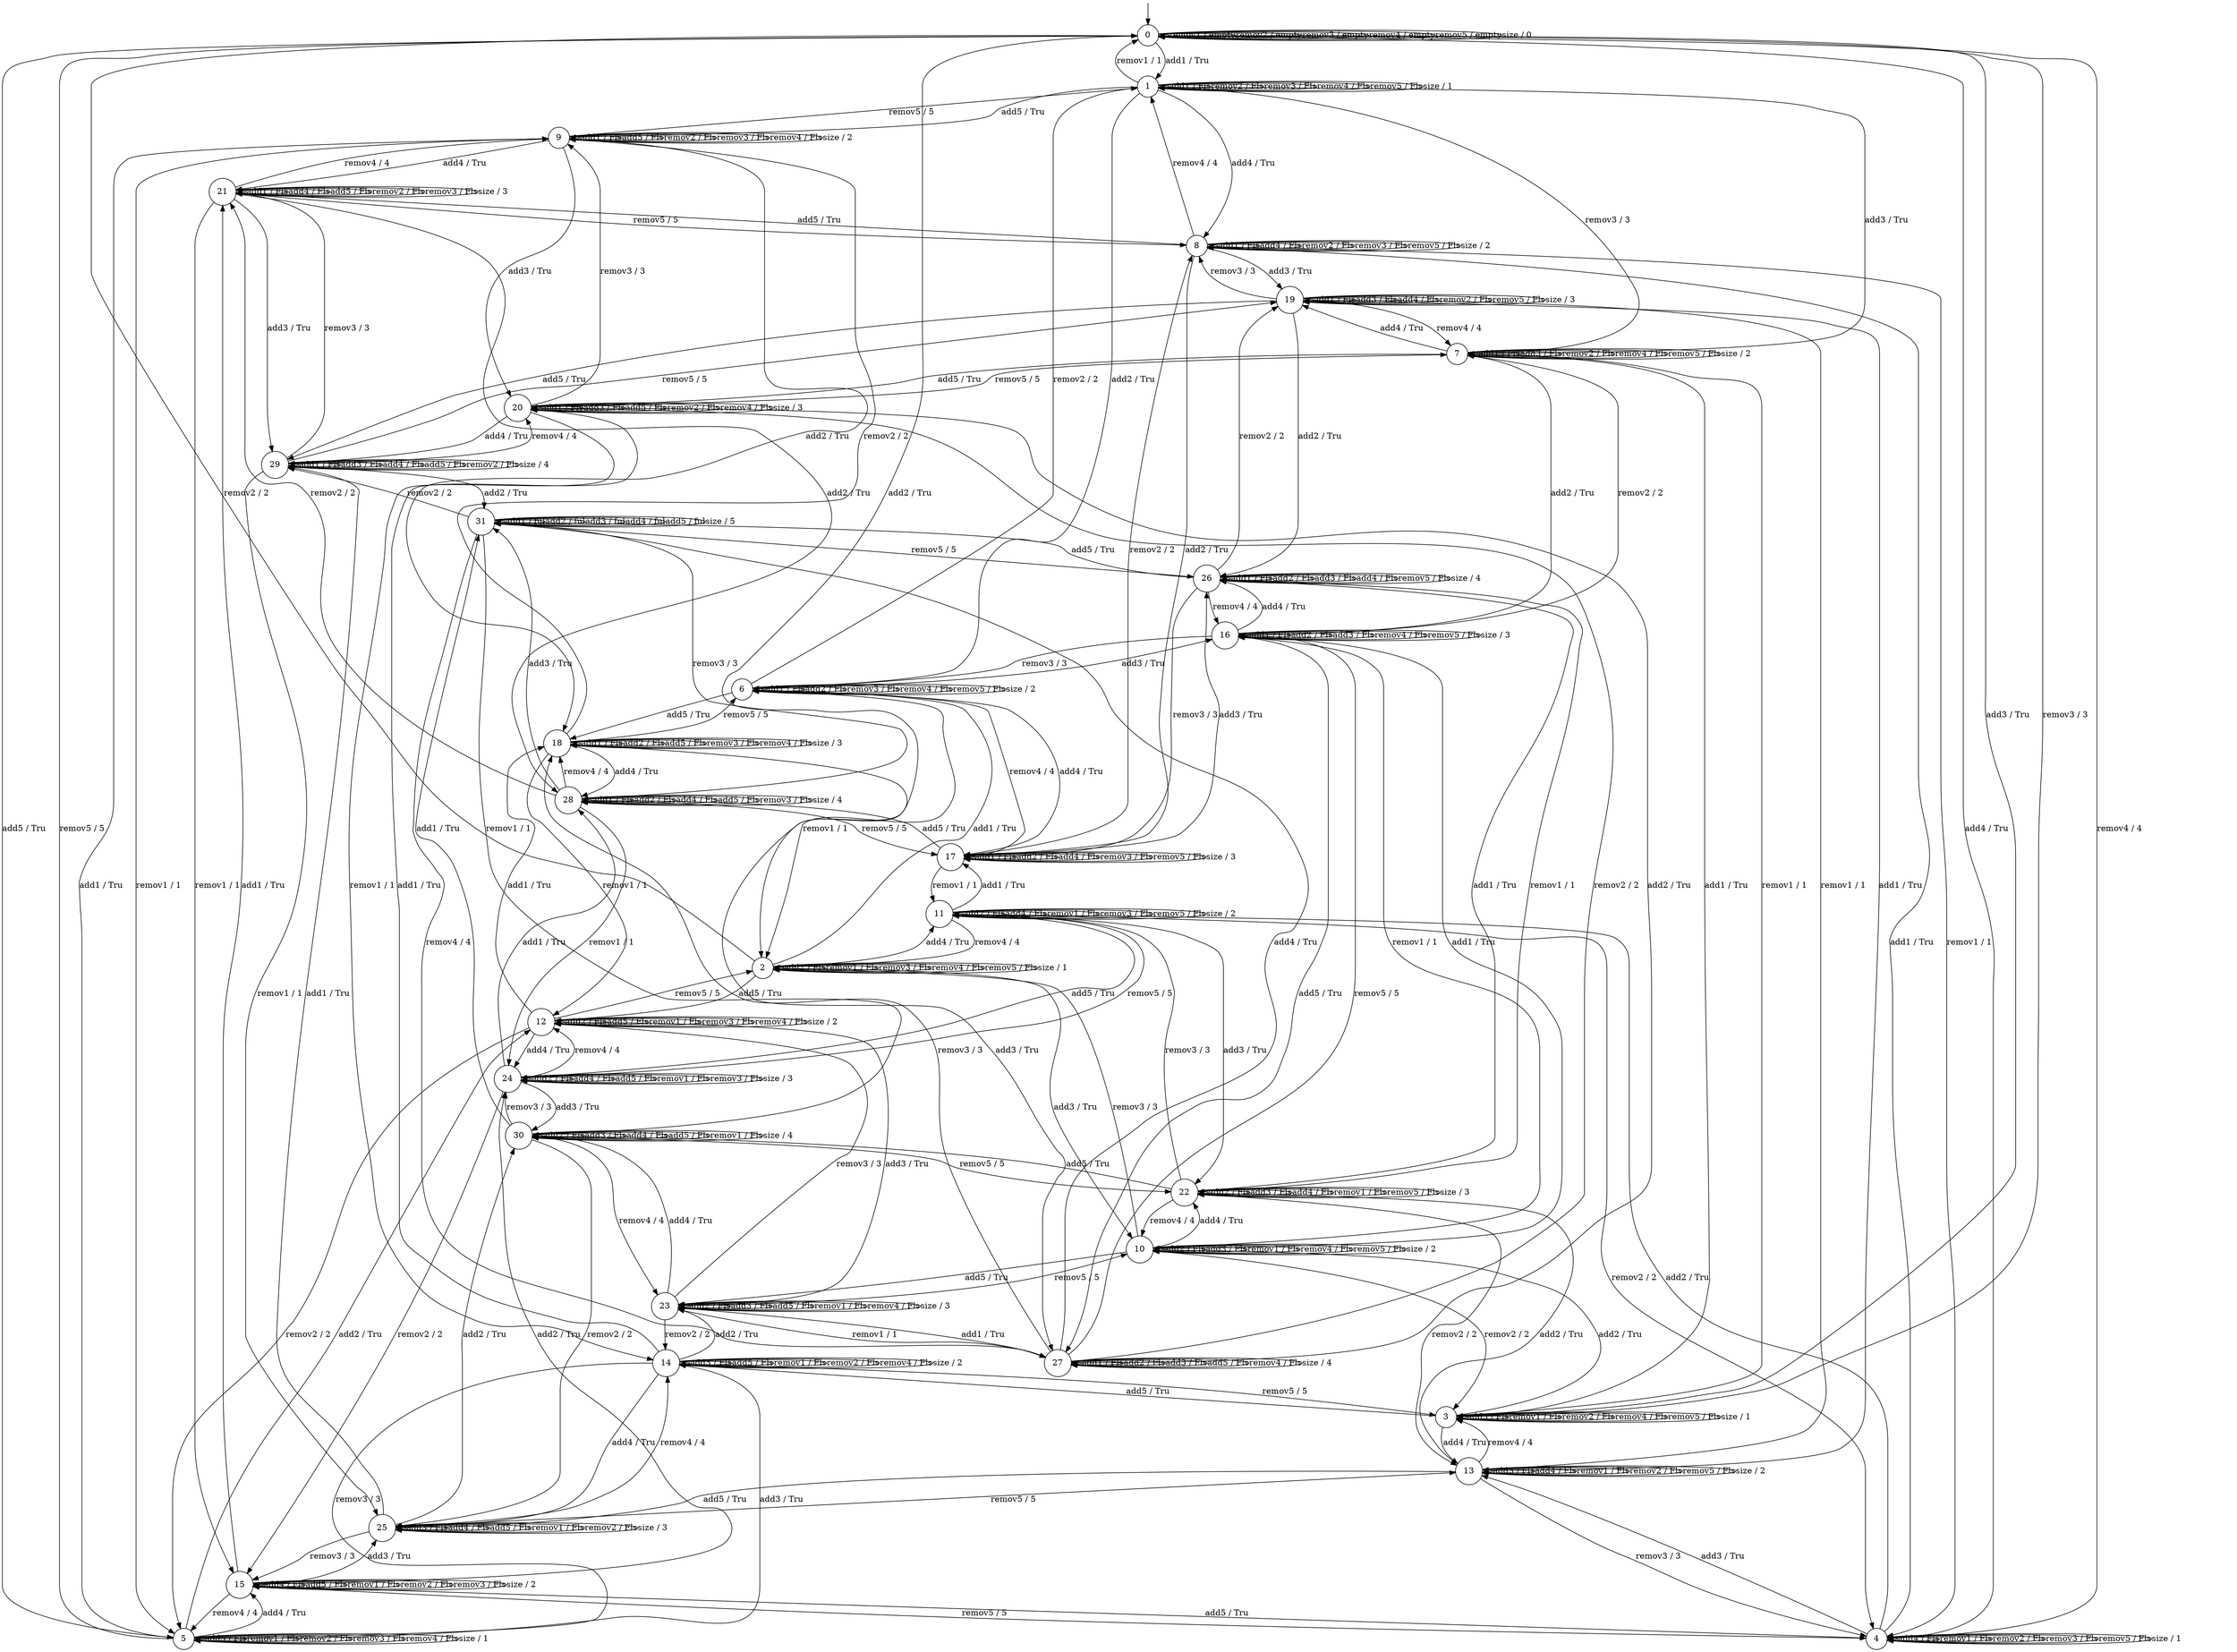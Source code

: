 digraph g {

	s0 [shape="circle" label="0"];
	s1 [shape="circle" label="1"];
	s2 [shape="circle" label="2"];
	s3 [shape="circle" label="3"];
	s4 [shape="circle" label="4"];
	s5 [shape="circle" label="5"];
	s6 [shape="circle" label="6"];
	s7 [shape="circle" label="7"];
	s8 [shape="circle" label="8"];
	s9 [shape="circle" label="9"];
	s10 [shape="circle" label="10"];
	s11 [shape="circle" label="11"];
	s12 [shape="circle" label="12"];
	s13 [shape="circle" label="13"];
	s14 [shape="circle" label="14"];
	s15 [shape="circle" label="15"];
	s16 [shape="circle" label="16"];
	s17 [shape="circle" label="17"];
	s18 [shape="circle" label="18"];
	s19 [shape="circle" label="19"];
	s20 [shape="circle" label="20"];
	s21 [shape="circle" label="21"];
	s22 [shape="circle" label="22"];
	s23 [shape="circle" label="23"];
	s24 [shape="circle" label="24"];
	s25 [shape="circle" label="25"];
	s26 [shape="circle" label="26"];
	s27 [shape="circle" label="27"];
	s28 [shape="circle" label="28"];
	s29 [shape="circle" label="29"];
	s30 [shape="circle" label="30"];
	s31 [shape="circle" label="31"];
	s0 -> s1 [label="add1 / Tru"];
	s0 -> s2 [label="add2 / Tru"];
	s0 -> s3 [label="add3 / Tru"];
	s0 -> s4 [label="add4 / Tru"];
	s0 -> s5 [label="add5 / Tru"];
	s0 -> s0 [label="remov1 / empty"];
	s0 -> s0 [label="remov2 / empty"];
	s0 -> s0 [label="remov3 / empty"];
	s0 -> s0 [label="remov4 / empty"];
	s0 -> s0 [label="remov5 / empty"];
	s0 -> s0 [label="size / 0"];
	s1 -> s1 [label="add1 / Fls"];
	s1 -> s6 [label="add2 / Tru"];
	s1 -> s7 [label="add3 / Tru"];
	s1 -> s8 [label="add4 / Tru"];
	s1 -> s9 [label="add5 / Tru"];
	s1 -> s0 [label="remov1 / 1"];
	s1 -> s1 [label="remov2 / Fls"];
	s1 -> s1 [label="remov3 / Fls"];
	s1 -> s1 [label="remov4 / Fls"];
	s1 -> s1 [label="remov5 / Fls"];
	s1 -> s1 [label="size / 1"];
	s2 -> s6 [label="add1 / Tru"];
	s2 -> s2 [label="add2 / Fls"];
	s2 -> s10 [label="add3 / Tru"];
	s2 -> s11 [label="add4 / Tru"];
	s2 -> s12 [label="add5 / Tru"];
	s2 -> s2 [label="remov1 / Fls"];
	s2 -> s0 [label="remov2 / 2"];
	s2 -> s2 [label="remov3 / Fls"];
	s2 -> s2 [label="remov4 / Fls"];
	s2 -> s2 [label="remov5 / Fls"];
	s2 -> s2 [label="size / 1"];
	s3 -> s7 [label="add1 / Tru"];
	s3 -> s10 [label="add2 / Tru"];
	s3 -> s3 [label="add3 / Fls"];
	s3 -> s13 [label="add4 / Tru"];
	s3 -> s14 [label="add5 / Tru"];
	s3 -> s3 [label="remov1 / Fls"];
	s3 -> s3 [label="remov2 / Fls"];
	s3 -> s0 [label="remov3 / 3"];
	s3 -> s3 [label="remov4 / Fls"];
	s3 -> s3 [label="remov5 / Fls"];
	s3 -> s3 [label="size / 1"];
	s4 -> s8 [label="add1 / Tru"];
	s4 -> s11 [label="add2 / Tru"];
	s4 -> s13 [label="add3 / Tru"];
	s4 -> s4 [label="add4 / Fls"];
	s4 -> s15 [label="add5 / Tru"];
	s4 -> s4 [label="remov1 / Fls"];
	s4 -> s4 [label="remov2 / Fls"];
	s4 -> s4 [label="remov3 / Fls"];
	s4 -> s0 [label="remov4 / 4"];
	s4 -> s4 [label="remov5 / Fls"];
	s4 -> s4 [label="size / 1"];
	s5 -> s9 [label="add1 / Tru"];
	s5 -> s12 [label="add2 / Tru"];
	s5 -> s14 [label="add3 / Tru"];
	s5 -> s15 [label="add4 / Tru"];
	s5 -> s5 [label="add5 / Fls"];
	s5 -> s5 [label="remov1 / Fls"];
	s5 -> s5 [label="remov2 / Fls"];
	s5 -> s5 [label="remov3 / Fls"];
	s5 -> s5 [label="remov4 / Fls"];
	s5 -> s0 [label="remov5 / 5"];
	s5 -> s5 [label="size / 1"];
	s6 -> s6 [label="add1 / Fls"];
	s6 -> s6 [label="add2 / Fls"];
	s6 -> s16 [label="add3 / Tru"];
	s6 -> s17 [label="add4 / Tru"];
	s6 -> s18 [label="add5 / Tru"];
	s6 -> s2 [label="remov1 / 1"];
	s6 -> s1 [label="remov2 / 2"];
	s6 -> s6 [label="remov3 / Fls"];
	s6 -> s6 [label="remov4 / Fls"];
	s6 -> s6 [label="remov5 / Fls"];
	s6 -> s6 [label="size / 2"];
	s7 -> s7 [label="add1 / Fls"];
	s7 -> s16 [label="add2 / Tru"];
	s7 -> s7 [label="add3 / Fls"];
	s7 -> s19 [label="add4 / Tru"];
	s7 -> s20 [label="add5 / Tru"];
	s7 -> s3 [label="remov1 / 1"];
	s7 -> s7 [label="remov2 / Fls"];
	s7 -> s1 [label="remov3 / 3"];
	s7 -> s7 [label="remov4 / Fls"];
	s7 -> s7 [label="remov5 / Fls"];
	s7 -> s7 [label="size / 2"];
	s8 -> s8 [label="add1 / Fls"];
	s8 -> s17 [label="add2 / Tru"];
	s8 -> s19 [label="add3 / Tru"];
	s8 -> s8 [label="add4 / Fls"];
	s8 -> s21 [label="add5 / Tru"];
	s8 -> s4 [label="remov1 / 1"];
	s8 -> s8 [label="remov2 / Fls"];
	s8 -> s8 [label="remov3 / Fls"];
	s8 -> s1 [label="remov4 / 4"];
	s8 -> s8 [label="remov5 / Fls"];
	s8 -> s8 [label="size / 2"];
	s9 -> s9 [label="add1 / Fls"];
	s9 -> s18 [label="add2 / Tru"];
	s9 -> s20 [label="add3 / Tru"];
	s9 -> s21 [label="add4 / Tru"];
	s9 -> s9 [label="add5 / Fls"];
	s9 -> s5 [label="remov1 / 1"];
	s9 -> s9 [label="remov2 / Fls"];
	s9 -> s9 [label="remov3 / Fls"];
	s9 -> s9 [label="remov4 / Fls"];
	s9 -> s1 [label="remov5 / 5"];
	s9 -> s9 [label="size / 2"];
	s10 -> s16 [label="add1 / Tru"];
	s10 -> s10 [label="add2 / Fls"];
	s10 -> s10 [label="add3 / Fls"];
	s10 -> s22 [label="add4 / Tru"];
	s10 -> s23 [label="add5 / Tru"];
	s10 -> s10 [label="remov1 / Fls"];
	s10 -> s3 [label="remov2 / 2"];
	s10 -> s2 [label="remov3 / 3"];
	s10 -> s10 [label="remov4 / Fls"];
	s10 -> s10 [label="remov5 / Fls"];
	s10 -> s10 [label="size / 2"];
	s11 -> s17 [label="add1 / Tru"];
	s11 -> s11 [label="add2 / Fls"];
	s11 -> s22 [label="add3 / Tru"];
	s11 -> s11 [label="add4 / Fls"];
	s11 -> s24 [label="add5 / Tru"];
	s11 -> s11 [label="remov1 / Fls"];
	s11 -> s4 [label="remov2 / 2"];
	s11 -> s11 [label="remov3 / Fls"];
	s11 -> s2 [label="remov4 / 4"];
	s11 -> s11 [label="remov5 / Fls"];
	s11 -> s11 [label="size / 2"];
	s12 -> s18 [label="add1 / Tru"];
	s12 -> s12 [label="add2 / Fls"];
	s12 -> s23 [label="add3 / Tru"];
	s12 -> s24 [label="add4 / Tru"];
	s12 -> s12 [label="add5 / Fls"];
	s12 -> s12 [label="remov1 / Fls"];
	s12 -> s5 [label="remov2 / 2"];
	s12 -> s12 [label="remov3 / Fls"];
	s12 -> s12 [label="remov4 / Fls"];
	s12 -> s2 [label="remov5 / 5"];
	s12 -> s12 [label="size / 2"];
	s13 -> s19 [label="add1 / Tru"];
	s13 -> s22 [label="add2 / Tru"];
	s13 -> s13 [label="add3 / Fls"];
	s13 -> s13 [label="add4 / Fls"];
	s13 -> s25 [label="add5 / Tru"];
	s13 -> s13 [label="remov1 / Fls"];
	s13 -> s13 [label="remov2 / Fls"];
	s13 -> s4 [label="remov3 / 3"];
	s13 -> s3 [label="remov4 / 4"];
	s13 -> s13 [label="remov5 / Fls"];
	s13 -> s13 [label="size / 2"];
	s14 -> s20 [label="add1 / Tru"];
	s14 -> s23 [label="add2 / Tru"];
	s14 -> s14 [label="add3 / Fls"];
	s14 -> s25 [label="add4 / Tru"];
	s14 -> s14 [label="add5 / Fls"];
	s14 -> s14 [label="remov1 / Fls"];
	s14 -> s14 [label="remov2 / Fls"];
	s14 -> s5 [label="remov3 / 3"];
	s14 -> s14 [label="remov4 / Fls"];
	s14 -> s3 [label="remov5 / 5"];
	s14 -> s14 [label="size / 2"];
	s15 -> s21 [label="add1 / Tru"];
	s15 -> s24 [label="add2 / Tru"];
	s15 -> s25 [label="add3 / Tru"];
	s15 -> s15 [label="add4 / Fls"];
	s15 -> s15 [label="add5 / Fls"];
	s15 -> s15 [label="remov1 / Fls"];
	s15 -> s15 [label="remov2 / Fls"];
	s15 -> s15 [label="remov3 / Fls"];
	s15 -> s5 [label="remov4 / 4"];
	s15 -> s4 [label="remov5 / 5"];
	s15 -> s15 [label="size / 2"];
	s16 -> s16 [label="add1 / Fls"];
	s16 -> s16 [label="add2 / Fls"];
	s16 -> s16 [label="add3 / Fls"];
	s16 -> s26 [label="add4 / Tru"];
	s16 -> s27 [label="add5 / Tru"];
	s16 -> s10 [label="remov1 / 1"];
	s16 -> s7 [label="remov2 / 2"];
	s16 -> s6 [label="remov3 / 3"];
	s16 -> s16 [label="remov4 / Fls"];
	s16 -> s16 [label="remov5 / Fls"];
	s16 -> s16 [label="size / 3"];
	s17 -> s17 [label="add1 / Fls"];
	s17 -> s17 [label="add2 / Fls"];
	s17 -> s26 [label="add3 / Tru"];
	s17 -> s17 [label="add4 / Fls"];
	s17 -> s28 [label="add5 / Tru"];
	s17 -> s11 [label="remov1 / 1"];
	s17 -> s8 [label="remov2 / 2"];
	s17 -> s17 [label="remov3 / Fls"];
	s17 -> s6 [label="remov4 / 4"];
	s17 -> s17 [label="remov5 / Fls"];
	s17 -> s17 [label="size / 3"];
	s18 -> s18 [label="add1 / Fls"];
	s18 -> s18 [label="add2 / Fls"];
	s18 -> s27 [label="add3 / Tru"];
	s18 -> s28 [label="add4 / Tru"];
	s18 -> s18 [label="add5 / Fls"];
	s18 -> s12 [label="remov1 / 1"];
	s18 -> s9 [label="remov2 / 2"];
	s18 -> s18 [label="remov3 / Fls"];
	s18 -> s18 [label="remov4 / Fls"];
	s18 -> s6 [label="remov5 / 5"];
	s18 -> s18 [label="size / 3"];
	s19 -> s19 [label="add1 / Fls"];
	s19 -> s26 [label="add2 / Tru"];
	s19 -> s19 [label="add3 / Fls"];
	s19 -> s19 [label="add4 / Fls"];
	s19 -> s29 [label="add5 / Tru"];
	s19 -> s13 [label="remov1 / 1"];
	s19 -> s19 [label="remov2 / Fls"];
	s19 -> s8 [label="remov3 / 3"];
	s19 -> s7 [label="remov4 / 4"];
	s19 -> s19 [label="remov5 / Fls"];
	s19 -> s19 [label="size / 3"];
	s20 -> s20 [label="add1 / Fls"];
	s20 -> s27 [label="add2 / Tru"];
	s20 -> s20 [label="add3 / Fls"];
	s20 -> s29 [label="add4 / Tru"];
	s20 -> s20 [label="add5 / Fls"];
	s20 -> s14 [label="remov1 / 1"];
	s20 -> s20 [label="remov2 / Fls"];
	s20 -> s9 [label="remov3 / 3"];
	s20 -> s20 [label="remov4 / Fls"];
	s20 -> s7 [label="remov5 / 5"];
	s20 -> s20 [label="size / 3"];
	s21 -> s21 [label="add1 / Fls"];
	s21 -> s28 [label="add2 / Tru"];
	s21 -> s29 [label="add3 / Tru"];
	s21 -> s21 [label="add4 / Fls"];
	s21 -> s21 [label="add5 / Fls"];
	s21 -> s15 [label="remov1 / 1"];
	s21 -> s21 [label="remov2 / Fls"];
	s21 -> s21 [label="remov3 / Fls"];
	s21 -> s9 [label="remov4 / 4"];
	s21 -> s8 [label="remov5 / 5"];
	s21 -> s21 [label="size / 3"];
	s22 -> s26 [label="add1 / Tru"];
	s22 -> s22 [label="add2 / Fls"];
	s22 -> s22 [label="add3 / Fls"];
	s22 -> s22 [label="add4 / Fls"];
	s22 -> s30 [label="add5 / Tru"];
	s22 -> s22 [label="remov1 / Fls"];
	s22 -> s13 [label="remov2 / 2"];
	s22 -> s11 [label="remov3 / 3"];
	s22 -> s10 [label="remov4 / 4"];
	s22 -> s22 [label="remov5 / Fls"];
	s22 -> s22 [label="size / 3"];
	s23 -> s27 [label="add1 / Tru"];
	s23 -> s23 [label="add2 / Fls"];
	s23 -> s23 [label="add3 / Fls"];
	s23 -> s30 [label="add4 / Tru"];
	s23 -> s23 [label="add5 / Fls"];
	s23 -> s23 [label="remov1 / Fls"];
	s23 -> s14 [label="remov2 / 2"];
	s23 -> s12 [label="remov3 / 3"];
	s23 -> s23 [label="remov4 / Fls"];
	s23 -> s10 [label="remov5 / 5"];
	s23 -> s23 [label="size / 3"];
	s24 -> s28 [label="add1 / Tru"];
	s24 -> s24 [label="add2 / Fls"];
	s24 -> s30 [label="add3 / Tru"];
	s24 -> s24 [label="add4 / Fls"];
	s24 -> s24 [label="add5 / Fls"];
	s24 -> s24 [label="remov1 / Fls"];
	s24 -> s15 [label="remov2 / 2"];
	s24 -> s24 [label="remov3 / Fls"];
	s24 -> s12 [label="remov4 / 4"];
	s24 -> s11 [label="remov5 / 5"];
	s24 -> s24 [label="size / 3"];
	s25 -> s29 [label="add1 / Tru"];
	s25 -> s30 [label="add2 / Tru"];
	s25 -> s25 [label="add3 / Fls"];
	s25 -> s25 [label="add4 / Fls"];
	s25 -> s25 [label="add5 / Fls"];
	s25 -> s25 [label="remov1 / Fls"];
	s25 -> s25 [label="remov2 / Fls"];
	s25 -> s15 [label="remov3 / 3"];
	s25 -> s14 [label="remov4 / 4"];
	s25 -> s13 [label="remov5 / 5"];
	s25 -> s25 [label="size / 3"];
	s26 -> s26 [label="add1 / Fls"];
	s26 -> s26 [label="add2 / Fls"];
	s26 -> s26 [label="add3 / Fls"];
	s26 -> s26 [label="add4 / Fls"];
	s26 -> s31 [label="add5 / Tru"];
	s26 -> s22 [label="remov1 / 1"];
	s26 -> s19 [label="remov2 / 2"];
	s26 -> s17 [label="remov3 / 3"];
	s26 -> s16 [label="remov4 / 4"];
	s26 -> s26 [label="remov5 / Fls"];
	s26 -> s26 [label="size / 4"];
	s27 -> s27 [label="add1 / Fls"];
	s27 -> s27 [label="add2 / Fls"];
	s27 -> s27 [label="add3 / Fls"];
	s27 -> s31 [label="add4 / Tru"];
	s27 -> s27 [label="add5 / Fls"];
	s27 -> s23 [label="remov1 / 1"];
	s27 -> s20 [label="remov2 / 2"];
	s27 -> s18 [label="remov3 / 3"];
	s27 -> s27 [label="remov4 / Fls"];
	s27 -> s16 [label="remov5 / 5"];
	s27 -> s27 [label="size / 4"];
	s28 -> s28 [label="add1 / Fls"];
	s28 -> s28 [label="add2 / Fls"];
	s28 -> s31 [label="add3 / Tru"];
	s28 -> s28 [label="add4 / Fls"];
	s28 -> s28 [label="add5 / Fls"];
	s28 -> s24 [label="remov1 / 1"];
	s28 -> s21 [label="remov2 / 2"];
	s28 -> s28 [label="remov3 / Fls"];
	s28 -> s18 [label="remov4 / 4"];
	s28 -> s17 [label="remov5 / 5"];
	s28 -> s28 [label="size / 4"];
	s29 -> s29 [label="add1 / Fls"];
	s29 -> s31 [label="add2 / Tru"];
	s29 -> s29 [label="add3 / Fls"];
	s29 -> s29 [label="add4 / Fls"];
	s29 -> s29 [label="add5 / Fls"];
	s29 -> s25 [label="remov1 / 1"];
	s29 -> s29 [label="remov2 / Fls"];
	s29 -> s21 [label="remov3 / 3"];
	s29 -> s20 [label="remov4 / 4"];
	s29 -> s19 [label="remov5 / 5"];
	s29 -> s29 [label="size / 4"];
	s30 -> s31 [label="add1 / Tru"];
	s30 -> s30 [label="add2 / Fls"];
	s30 -> s30 [label="add3 / Fls"];
	s30 -> s30 [label="add4 / Fls"];
	s30 -> s30 [label="add5 / Fls"];
	s30 -> s30 [label="remov1 / Fls"];
	s30 -> s25 [label="remov2 / 2"];
	s30 -> s24 [label="remov3 / 3"];
	s30 -> s23 [label="remov4 / 4"];
	s30 -> s22 [label="remov5 / 5"];
	s30 -> s30 [label="size / 4"];
	s31 -> s31 [label="add1 / ful"];
	s31 -> s31 [label="add2 / ful"];
	s31 -> s31 [label="add3 / ful"];
	s31 -> s31 [label="add4 / ful"];
	s31 -> s31 [label="add5 / ful"];
	s31 -> s30 [label="remov1 / 1"];
	s31 -> s29 [label="remov2 / 2"];
	s31 -> s28 [label="remov3 / 3"];
	s31 -> s27 [label="remov4 / 4"];
	s31 -> s26 [label="remov5 / 5"];
	s31 -> s31 [label="size / 5"];

__start0 [label="" shape="none" width="0" height="0"];
__start0 -> s0;

}
